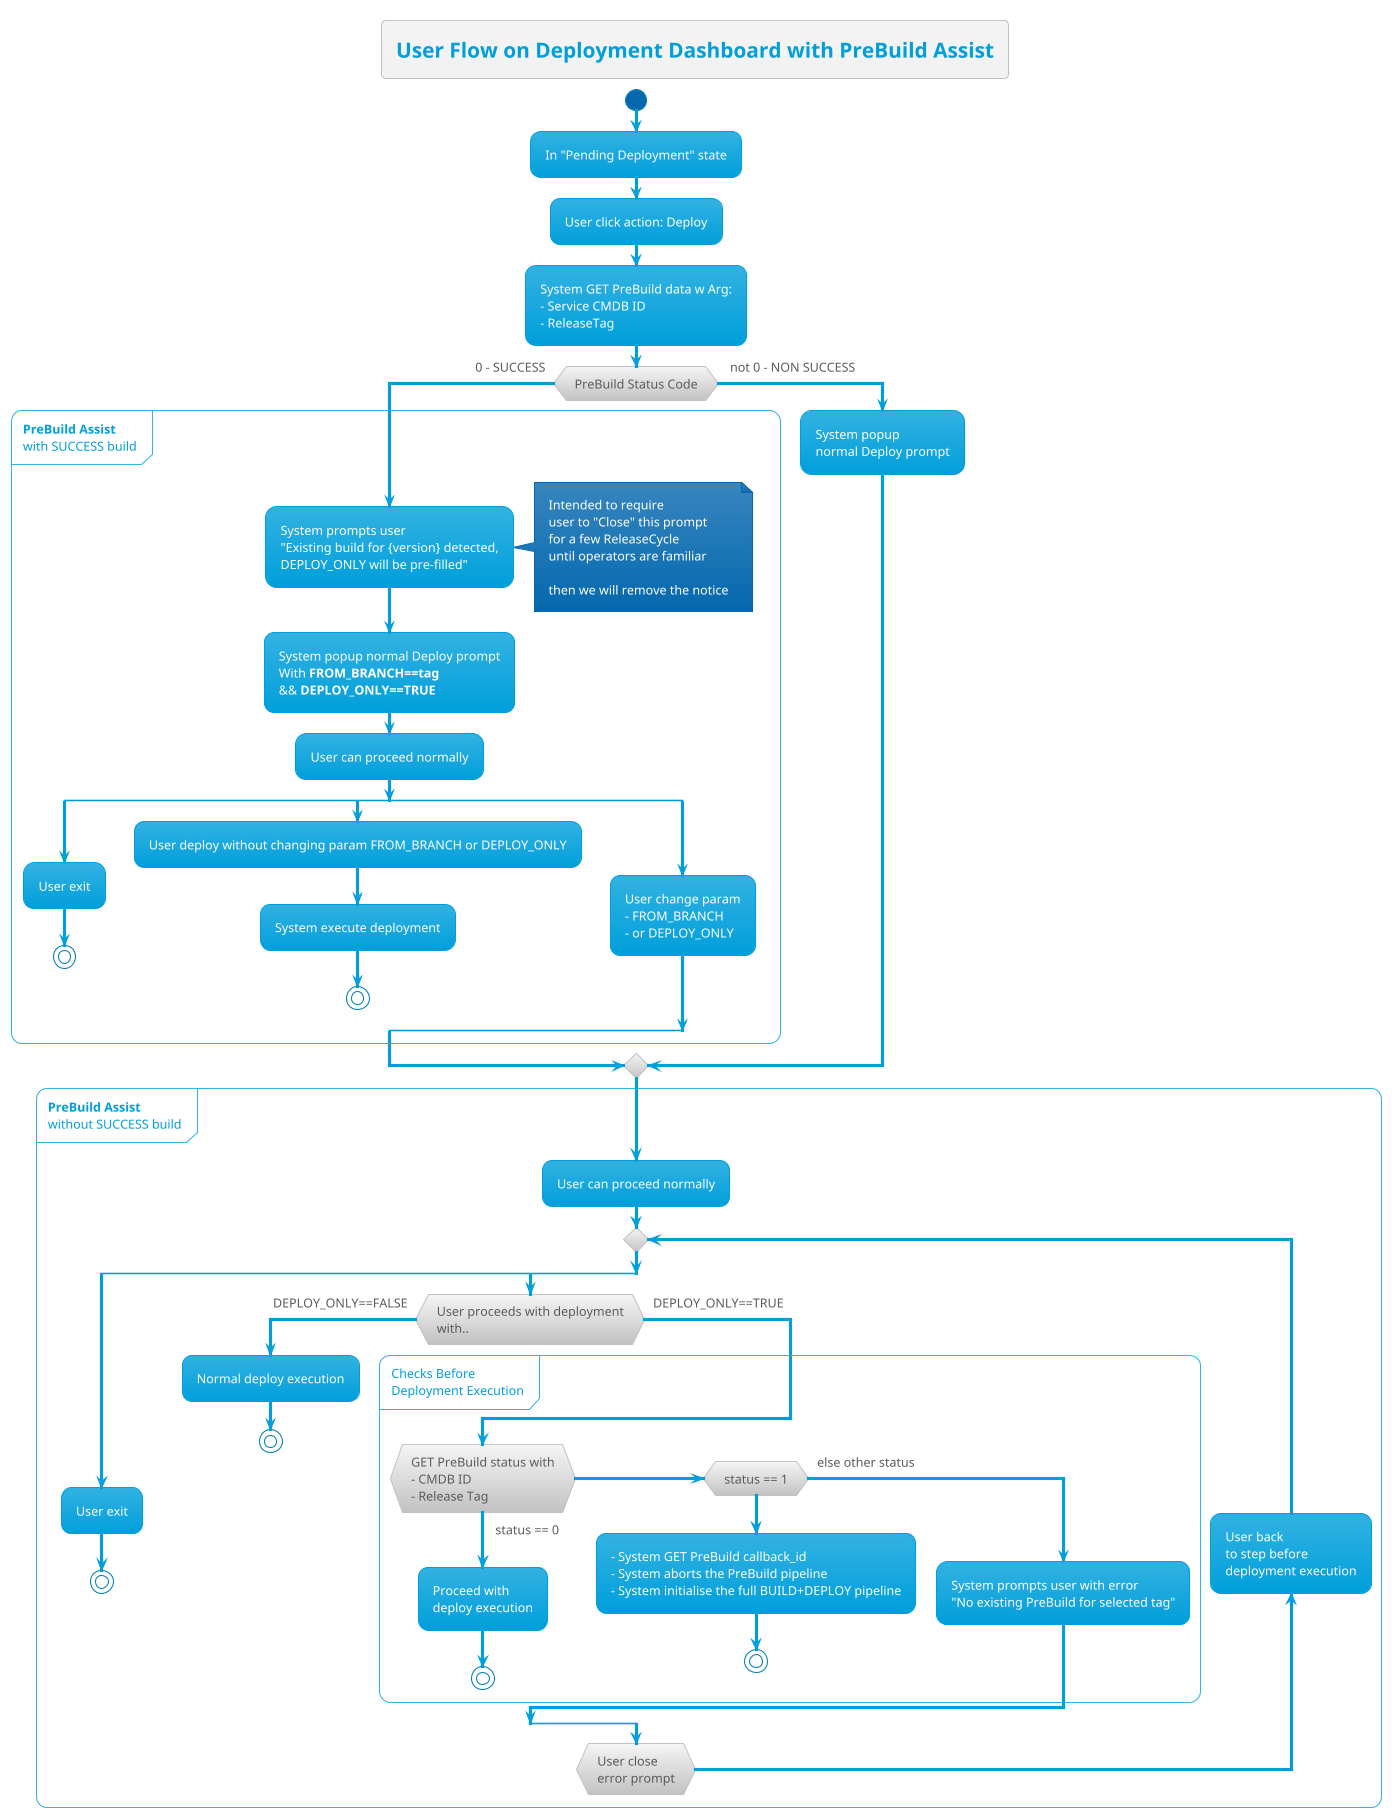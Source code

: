 @startuml
!theme bluegray
skinparam FooterFontColor black

title User Flow on Deployment Dashboard with PreBuild Assist

start

:In "Pending Deployment" state;
:User click action: Deploy;
:System GET PreBuild data w Arg:\n- Service CMDB ID\n- ReleaseTag;


if (PreBuild Status Code) then (0 - SUCCESS)
    
    group **PreBuild Assist**\nwith SUCCESS build
        :System prompts user\n"Existing build for {version} detected,\nDEPLOY_ONLY will be pre-filled";
        note right
            Intended to require
            user to "Close" this prompt
            for a few ReleaseCycle
            until operators are familiar

            then we will remove the notice
        end note
        :System popup normal Deploy prompt\nWith **FROM_BRANCH==tag**\n&& **DEPLOY_ONLY==TRUE**;
        :User can proceed normally;
        split
            :User exit;
            stop
        split again
            :User deploy without changing param FROM_BRANCH or DEPLOY_ONLY;
            :System execute deployment;
            stop
        split again
            :User change param\n- FROM_BRANCH\n- or DEPLOY_ONLY;
        end split
    end group
else ( not 0 - NON SUCCESS)
    :System popup\nnormal Deploy prompt;
endif

group **PreBuild Assist**\nwithout SUCCESS build
        
    :User can proceed normally;
    repeat
        split
            :User exit;
            stop
        split again
            if (User proceeds with deployment\nwith..) then (DEPLOY_ONLY==FALSE)
                :Normal deploy execution;
                stop
            else (DEPLOY_ONLY==TRUE)
                group Checks Before\nDeployment Execution
                    if (GET PreBuild status with\n- CMDB ID\n- Release Tag) then (status == 0)
                        :Proceed with\ndeploy execution;
                        stop
                    elseif (status == 1)
                        :- System GET PreBuild callback_id\n- System aborts the PreBuild pipeline\n- System initialise the full BUILD+DEPLOY pipeline;
                        stop
                    else (else other status)
                        :System prompts user with error\n"No existing PreBuild for selected tag";
                    endif
                end group
            endif
        end split
    backward :User back\nto step before\ndeployment execution;
    repeat while (User close\nerror prompt)
end group

kill

@enduml